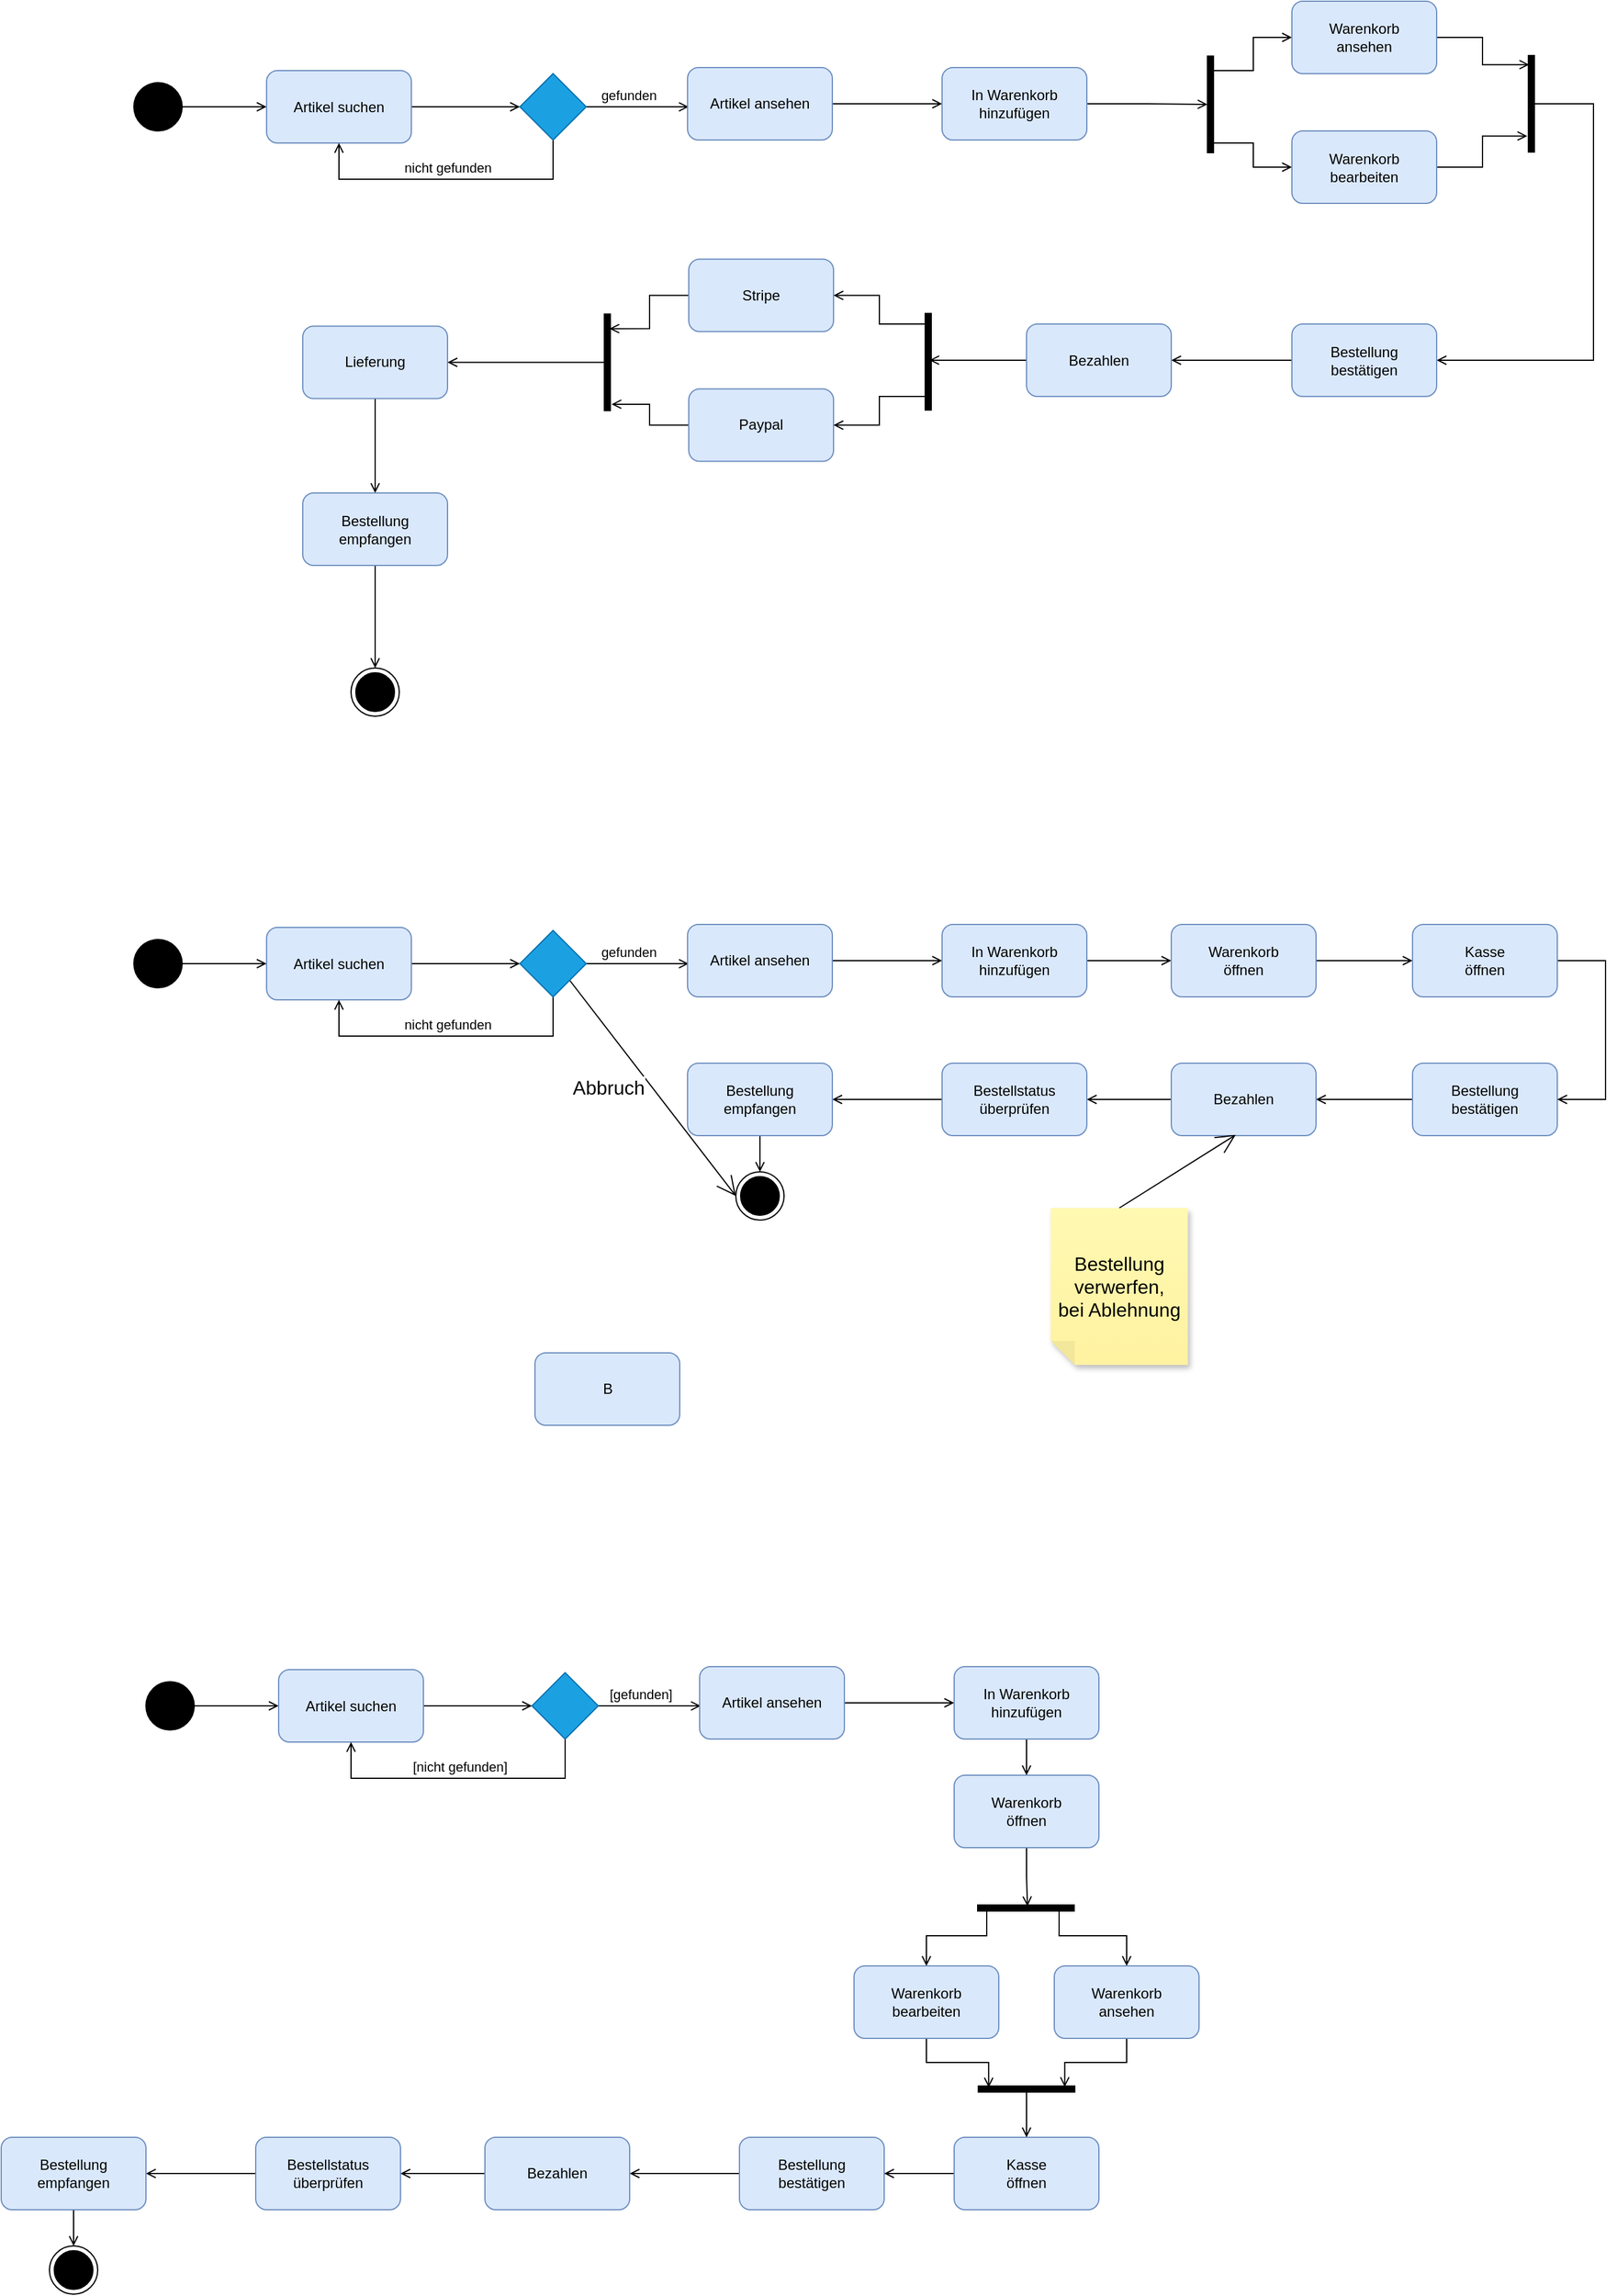 <mxfile version="20.5.3" type="github">
  <diagram id="1q3_k4V6CMHZUxLrIOaK" name="Seite-1">
    <mxGraphModel dx="1130" dy="730" grid="1" gridSize="10" guides="1" tooltips="1" connect="1" arrows="1" fold="1" page="1" pageScale="1" pageWidth="827" pageHeight="1169" math="0" shadow="0">
      <root>
        <mxCell id="0" />
        <mxCell id="1" parent="0" />
        <mxCell id="zQX1qfxyzey8rodrLEZY-3" style="edgeStyle=orthogonalEdgeStyle;rounded=0;orthogonalLoop=1;jettySize=auto;html=1;entryX=0;entryY=0.5;entryDx=0;entryDy=0;endArrow=open;endFill=0;" parent="1" source="zQX1qfxyzey8rodrLEZY-1" target="zQX1qfxyzey8rodrLEZY-2" edge="1">
          <mxGeometry relative="1" as="geometry" />
        </mxCell>
        <mxCell id="zQX1qfxyzey8rodrLEZY-1" value="" style="ellipse;fillColor=strokeColor;" parent="1" vertex="1">
          <mxGeometry x="280" y="157.5" width="40" height="40" as="geometry" />
        </mxCell>
        <mxCell id="zQX1qfxyzey8rodrLEZY-6" style="edgeStyle=orthogonalEdgeStyle;rounded=0;orthogonalLoop=1;jettySize=auto;html=1;entryX=0;entryY=0.5;entryDx=0;entryDy=0;endArrow=open;endFill=0;" parent="1" source="zQX1qfxyzey8rodrLEZY-2" target="zQX1qfxyzey8rodrLEZY-5" edge="1">
          <mxGeometry relative="1" as="geometry" />
        </mxCell>
        <mxCell id="zQX1qfxyzey8rodrLEZY-2" value="Artikel suchen" style="rounded=1;whiteSpace=wrap;html=1;fillColor=#dae8fc;strokeColor=#6c8ebf;" parent="1" vertex="1">
          <mxGeometry x="390" y="147.5" width="120" height="60" as="geometry" />
        </mxCell>
        <mxCell id="zQX1qfxyzey8rodrLEZY-7" value="nicht gefunden" style="edgeStyle=orthogonalEdgeStyle;rounded=0;orthogonalLoop=1;jettySize=auto;html=1;entryX=0.5;entryY=1;entryDx=0;entryDy=0;endArrow=open;endFill=0;" parent="1" source="zQX1qfxyzey8rodrLEZY-5" target="zQX1qfxyzey8rodrLEZY-2" edge="1">
          <mxGeometry y="-10" relative="1" as="geometry">
            <Array as="points">
              <mxPoint x="628" y="237.5" />
              <mxPoint x="450" y="237.5" />
            </Array>
            <mxPoint as="offset" />
          </mxGeometry>
        </mxCell>
        <mxCell id="zQX1qfxyzey8rodrLEZY-11" style="edgeStyle=orthogonalEdgeStyle;rounded=0;orthogonalLoop=1;jettySize=auto;html=1;entryX=0.008;entryY=0.542;entryDx=0;entryDy=0;entryPerimeter=0;endArrow=open;endFill=0;" parent="1" source="zQX1qfxyzey8rodrLEZY-5" target="zQX1qfxyzey8rodrLEZY-8" edge="1">
          <mxGeometry relative="1" as="geometry" />
        </mxCell>
        <mxCell id="zQX1qfxyzey8rodrLEZY-12" value="gefunden" style="edgeLabel;html=1;align=center;verticalAlign=middle;resizable=0;points=[];" parent="zQX1qfxyzey8rodrLEZY-11" vertex="1" connectable="0">
          <mxGeometry x="-0.374" y="-1" relative="1" as="geometry">
            <mxPoint x="8" y="-11" as="offset" />
          </mxGeometry>
        </mxCell>
        <mxCell id="zQX1qfxyzey8rodrLEZY-5" value="" style="rhombus;whiteSpace=wrap;html=1;fillColor=#1ba1e2;fontColor=#ffffff;strokeColor=#006EAF;" parent="1" vertex="1">
          <mxGeometry x="600" y="150" width="55" height="55" as="geometry" />
        </mxCell>
        <mxCell id="zQX1qfxyzey8rodrLEZY-14" style="edgeStyle=orthogonalEdgeStyle;rounded=0;orthogonalLoop=1;jettySize=auto;html=1;entryX=0;entryY=0.5;entryDx=0;entryDy=0;endArrow=open;endFill=0;" parent="1" source="zQX1qfxyzey8rodrLEZY-8" target="zQX1qfxyzey8rodrLEZY-13" edge="1">
          <mxGeometry relative="1" as="geometry" />
        </mxCell>
        <mxCell id="zQX1qfxyzey8rodrLEZY-8" value="Artikel ansehen" style="rounded=1;whiteSpace=wrap;html=1;fillColor=#dae8fc;strokeColor=#6c8ebf;" parent="1" vertex="1">
          <mxGeometry x="739" y="145" width="120" height="60" as="geometry" />
        </mxCell>
        <mxCell id="zQX1qfxyzey8rodrLEZY-16" style="edgeStyle=orthogonalEdgeStyle;rounded=0;orthogonalLoop=1;jettySize=auto;html=1;endArrow=open;endFill=0;" parent="1" source="zQX1qfxyzey8rodrLEZY-13" target="zQX1qfxyzey8rodrLEZY-15" edge="1">
          <mxGeometry relative="1" as="geometry" />
        </mxCell>
        <mxCell id="zQX1qfxyzey8rodrLEZY-13" value="In Warenkorb&lt;br&gt;hinzufügen" style="rounded=1;whiteSpace=wrap;html=1;fillColor=#dae8fc;strokeColor=#6c8ebf;" parent="1" vertex="1">
          <mxGeometry x="950" y="145" width="120" height="60" as="geometry" />
        </mxCell>
        <mxCell id="zQX1qfxyzey8rodrLEZY-19" style="edgeStyle=orthogonalEdgeStyle;rounded=0;orthogonalLoop=1;jettySize=auto;html=1;endArrow=open;endFill=0;" parent="1" source="zQX1qfxyzey8rodrLEZY-15" target="zQX1qfxyzey8rodrLEZY-18" edge="1">
          <mxGeometry relative="1" as="geometry">
            <Array as="points">
              <mxPoint x="1208" y="207.5" />
              <mxPoint x="1208" y="227.5" />
            </Array>
          </mxGeometry>
        </mxCell>
        <mxCell id="zQX1qfxyzey8rodrLEZY-20" style="edgeStyle=orthogonalEdgeStyle;rounded=0;orthogonalLoop=1;jettySize=auto;html=1;entryX=0;entryY=0.5;entryDx=0;entryDy=0;endArrow=open;endFill=0;" parent="1" source="zQX1qfxyzey8rodrLEZY-15" target="zQX1qfxyzey8rodrLEZY-17" edge="1">
          <mxGeometry relative="1" as="geometry">
            <Array as="points">
              <mxPoint x="1208" y="147.5" />
              <mxPoint x="1208" y="120.5" />
            </Array>
          </mxGeometry>
        </mxCell>
        <mxCell id="zQX1qfxyzey8rodrLEZY-15" value="" style="html=1;points=[];perimeter=orthogonalPerimeter;fillColor=strokeColor;" parent="1" vertex="1">
          <mxGeometry x="1170" y="135.5" width="5" height="80" as="geometry" />
        </mxCell>
        <mxCell id="zQX1qfxyzey8rodrLEZY-22" style="edgeStyle=orthogonalEdgeStyle;rounded=0;orthogonalLoop=1;jettySize=auto;html=1;entryX=0.15;entryY=0.095;entryDx=0;entryDy=0;entryPerimeter=0;endArrow=open;endFill=0;" parent="1" source="zQX1qfxyzey8rodrLEZY-17" target="zQX1qfxyzey8rodrLEZY-21" edge="1">
          <mxGeometry relative="1" as="geometry" />
        </mxCell>
        <mxCell id="zQX1qfxyzey8rodrLEZY-17" value="Warenkorb&lt;br&gt;ansehen" style="rounded=1;whiteSpace=wrap;html=1;fillColor=#dae8fc;strokeColor=#6c8ebf;" parent="1" vertex="1">
          <mxGeometry x="1240" y="90" width="120" height="60" as="geometry" />
        </mxCell>
        <mxCell id="zQX1qfxyzey8rodrLEZY-23" style="edgeStyle=orthogonalEdgeStyle;rounded=0;orthogonalLoop=1;jettySize=auto;html=1;entryX=-0.183;entryY=0.834;entryDx=0;entryDy=0;entryPerimeter=0;endArrow=open;endFill=0;" parent="1" source="zQX1qfxyzey8rodrLEZY-18" target="zQX1qfxyzey8rodrLEZY-21" edge="1">
          <mxGeometry relative="1" as="geometry" />
        </mxCell>
        <mxCell id="zQX1qfxyzey8rodrLEZY-18" value="Warenkorb&lt;br&gt;bearbeiten" style="rounded=1;whiteSpace=wrap;html=1;fillColor=#dae8fc;strokeColor=#6c8ebf;" parent="1" vertex="1">
          <mxGeometry x="1240" y="197.5" width="120" height="60" as="geometry" />
        </mxCell>
        <mxCell id="zQX1qfxyzey8rodrLEZY-26" style="edgeStyle=orthogonalEdgeStyle;rounded=0;orthogonalLoop=1;jettySize=auto;html=1;entryX=1;entryY=0.5;entryDx=0;entryDy=0;endArrow=open;endFill=0;" parent="1" source="zQX1qfxyzey8rodrLEZY-21" target="zQX1qfxyzey8rodrLEZY-25" edge="1">
          <mxGeometry relative="1" as="geometry">
            <Array as="points">
              <mxPoint x="1490" y="175.5" />
              <mxPoint x="1490" y="387.5" />
            </Array>
          </mxGeometry>
        </mxCell>
        <mxCell id="zQX1qfxyzey8rodrLEZY-21" value="" style="html=1;points=[];perimeter=orthogonalPerimeter;fillColor=strokeColor;" parent="1" vertex="1">
          <mxGeometry x="1436" y="135" width="5" height="80" as="geometry" />
        </mxCell>
        <mxCell id="zQX1qfxyzey8rodrLEZY-28" style="edgeStyle=orthogonalEdgeStyle;rounded=0;orthogonalLoop=1;jettySize=auto;html=1;entryX=1;entryY=0.5;entryDx=0;entryDy=0;endArrow=open;endFill=0;" parent="1" source="zQX1qfxyzey8rodrLEZY-25" target="zQX1qfxyzey8rodrLEZY-27" edge="1">
          <mxGeometry relative="1" as="geometry" />
        </mxCell>
        <mxCell id="zQX1qfxyzey8rodrLEZY-25" value="Bestellung&lt;br&gt;bestätigen" style="rounded=1;whiteSpace=wrap;html=1;fillColor=#dae8fc;strokeColor=#6c8ebf;" parent="1" vertex="1">
          <mxGeometry x="1240" y="357.5" width="120" height="60" as="geometry" />
        </mxCell>
        <mxCell id="zQX1qfxyzey8rodrLEZY-46" style="edgeStyle=orthogonalEdgeStyle;rounded=0;orthogonalLoop=1;jettySize=auto;html=1;entryX=0.687;entryY=0.484;entryDx=0;entryDy=0;entryPerimeter=0;endArrow=open;endFill=0;" parent="1" source="zQX1qfxyzey8rodrLEZY-27" target="zQX1qfxyzey8rodrLEZY-43" edge="1">
          <mxGeometry relative="1" as="geometry" />
        </mxCell>
        <mxCell id="zQX1qfxyzey8rodrLEZY-27" value="Bezahlen" style="rounded=1;whiteSpace=wrap;html=1;fillColor=#dae8fc;strokeColor=#6c8ebf;" parent="1" vertex="1">
          <mxGeometry x="1020" y="357.5" width="120" height="60" as="geometry" />
        </mxCell>
        <mxCell id="zQX1qfxyzey8rodrLEZY-50" style="edgeStyle=orthogonalEdgeStyle;rounded=0;orthogonalLoop=1;jettySize=auto;html=1;entryX=1;entryY=0.5;entryDx=0;entryDy=0;endArrow=open;endFill=0;" parent="1" source="zQX1qfxyzey8rodrLEZY-38" target="zQX1qfxyzey8rodrLEZY-49" edge="1">
          <mxGeometry relative="1" as="geometry" />
        </mxCell>
        <mxCell id="zQX1qfxyzey8rodrLEZY-38" value="" style="html=1;points=[];perimeter=orthogonalPerimeter;fillColor=strokeColor;" parent="1" vertex="1">
          <mxGeometry x="670" y="349.25" width="5" height="80" as="geometry" />
        </mxCell>
        <mxCell id="zQX1qfxyzey8rodrLEZY-47" style="edgeStyle=orthogonalEdgeStyle;rounded=0;orthogonalLoop=1;jettySize=auto;html=1;entryX=0.843;entryY=0.151;entryDx=0;entryDy=0;entryPerimeter=0;endArrow=open;endFill=0;" parent="1" source="zQX1qfxyzey8rodrLEZY-40" target="zQX1qfxyzey8rodrLEZY-38" edge="1">
          <mxGeometry relative="1" as="geometry" />
        </mxCell>
        <mxCell id="zQX1qfxyzey8rodrLEZY-40" value="Stripe" style="rounded=1;whiteSpace=wrap;html=1;fillColor=#dae8fc;strokeColor=#6c8ebf;" parent="1" vertex="1">
          <mxGeometry x="740" y="303.75" width="120" height="60" as="geometry" />
        </mxCell>
        <mxCell id="zQX1qfxyzey8rodrLEZY-48" style="edgeStyle=orthogonalEdgeStyle;rounded=0;orthogonalLoop=1;jettySize=auto;html=1;entryX=1.191;entryY=0.934;entryDx=0;entryDy=0;entryPerimeter=0;endArrow=open;endFill=0;" parent="1" source="zQX1qfxyzey8rodrLEZY-42" target="zQX1qfxyzey8rodrLEZY-38" edge="1">
          <mxGeometry relative="1" as="geometry" />
        </mxCell>
        <mxCell id="zQX1qfxyzey8rodrLEZY-42" value="Paypal" style="rounded=1;whiteSpace=wrap;html=1;fillColor=#dae8fc;strokeColor=#6c8ebf;" parent="1" vertex="1">
          <mxGeometry x="740" y="411.25" width="120" height="60" as="geometry" />
        </mxCell>
        <mxCell id="zQX1qfxyzey8rodrLEZY-44" style="edgeStyle=orthogonalEdgeStyle;rounded=0;orthogonalLoop=1;jettySize=auto;html=1;entryX=1;entryY=0.5;entryDx=0;entryDy=0;endArrow=open;endFill=0;" parent="1" source="zQX1qfxyzey8rodrLEZY-43" target="zQX1qfxyzey8rodrLEZY-40" edge="1">
          <mxGeometry relative="1" as="geometry">
            <Array as="points">
              <mxPoint x="898" y="357.5" />
              <mxPoint x="898" y="333.5" />
            </Array>
          </mxGeometry>
        </mxCell>
        <mxCell id="zQX1qfxyzey8rodrLEZY-45" style="edgeStyle=orthogonalEdgeStyle;rounded=0;orthogonalLoop=1;jettySize=auto;html=1;entryX=1;entryY=0.5;entryDx=0;entryDy=0;endArrow=open;endFill=0;" parent="1" source="zQX1qfxyzey8rodrLEZY-43" target="zQX1qfxyzey8rodrLEZY-42" edge="1">
          <mxGeometry relative="1" as="geometry">
            <Array as="points">
              <mxPoint x="898" y="417.5" />
              <mxPoint x="898" y="441.5" />
            </Array>
          </mxGeometry>
        </mxCell>
        <mxCell id="zQX1qfxyzey8rodrLEZY-43" value="" style="html=1;points=[];perimeter=orthogonalPerimeter;fillColor=strokeColor;" parent="1" vertex="1">
          <mxGeometry x="936" y="348.75" width="5" height="80" as="geometry" />
        </mxCell>
        <mxCell id="zQX1qfxyzey8rodrLEZY-52" style="edgeStyle=orthogonalEdgeStyle;rounded=0;orthogonalLoop=1;jettySize=auto;html=1;entryX=0.5;entryY=0;entryDx=0;entryDy=0;endArrow=open;endFill=0;" parent="1" source="zQX1qfxyzey8rodrLEZY-49" target="zQX1qfxyzey8rodrLEZY-51" edge="1">
          <mxGeometry relative="1" as="geometry" />
        </mxCell>
        <mxCell id="zQX1qfxyzey8rodrLEZY-49" value="Lieferung" style="rounded=1;whiteSpace=wrap;html=1;fillColor=#dae8fc;strokeColor=#6c8ebf;" parent="1" vertex="1">
          <mxGeometry x="420" y="359.25" width="120" height="60" as="geometry" />
        </mxCell>
        <mxCell id="zQX1qfxyzey8rodrLEZY-54" style="edgeStyle=orthogonalEdgeStyle;rounded=0;orthogonalLoop=1;jettySize=auto;html=1;entryX=0.5;entryY=0;entryDx=0;entryDy=0;endArrow=open;endFill=0;" parent="1" source="zQX1qfxyzey8rodrLEZY-51" target="zQX1qfxyzey8rodrLEZY-53" edge="1">
          <mxGeometry relative="1" as="geometry" />
        </mxCell>
        <mxCell id="zQX1qfxyzey8rodrLEZY-51" value="Bestellung&lt;br&gt;empfangen" style="rounded=1;whiteSpace=wrap;html=1;fillColor=#dae8fc;strokeColor=#6c8ebf;" parent="1" vertex="1">
          <mxGeometry x="420" y="497.5" width="120" height="60" as="geometry" />
        </mxCell>
        <mxCell id="zQX1qfxyzey8rodrLEZY-53" value="" style="ellipse;html=1;shape=endState;fillColor=strokeColor;" parent="1" vertex="1">
          <mxGeometry x="460" y="642.5" width="40" height="40" as="geometry" />
        </mxCell>
        <mxCell id="VpPtxXBL-4Sf_RPpvR3E-1" style="edgeStyle=orthogonalEdgeStyle;rounded=0;orthogonalLoop=1;jettySize=auto;html=1;entryX=0;entryY=0.5;entryDx=0;entryDy=0;endArrow=open;endFill=0;" parent="1" source="VpPtxXBL-4Sf_RPpvR3E-2" target="VpPtxXBL-4Sf_RPpvR3E-4" edge="1">
          <mxGeometry relative="1" as="geometry" />
        </mxCell>
        <mxCell id="VpPtxXBL-4Sf_RPpvR3E-2" value="" style="ellipse;fillColor=strokeColor;" parent="1" vertex="1">
          <mxGeometry x="280" y="867.5" width="40" height="40" as="geometry" />
        </mxCell>
        <mxCell id="VpPtxXBL-4Sf_RPpvR3E-3" style="edgeStyle=orthogonalEdgeStyle;rounded=0;orthogonalLoop=1;jettySize=auto;html=1;entryX=0;entryY=0.5;entryDx=0;entryDy=0;endArrow=open;endFill=0;" parent="1" source="VpPtxXBL-4Sf_RPpvR3E-4" target="VpPtxXBL-4Sf_RPpvR3E-9" edge="1">
          <mxGeometry relative="1" as="geometry" />
        </mxCell>
        <mxCell id="VpPtxXBL-4Sf_RPpvR3E-4" value="Artikel suchen" style="rounded=1;whiteSpace=wrap;html=1;fillColor=#dae8fc;strokeColor=#6c8ebf;" parent="1" vertex="1">
          <mxGeometry x="390" y="857.5" width="120" height="60" as="geometry" />
        </mxCell>
        <mxCell id="VpPtxXBL-4Sf_RPpvR3E-6" value="nicht gefunden" style="edgeStyle=orthogonalEdgeStyle;rounded=0;orthogonalLoop=1;jettySize=auto;html=1;entryX=0.5;entryY=1;entryDx=0;entryDy=0;endArrow=open;endFill=0;" parent="1" source="VpPtxXBL-4Sf_RPpvR3E-9" target="VpPtxXBL-4Sf_RPpvR3E-4" edge="1">
          <mxGeometry y="-10" relative="1" as="geometry">
            <Array as="points">
              <mxPoint x="628" y="947.5" />
              <mxPoint x="450" y="947.5" />
            </Array>
            <mxPoint as="offset" />
          </mxGeometry>
        </mxCell>
        <mxCell id="VpPtxXBL-4Sf_RPpvR3E-7" style="edgeStyle=orthogonalEdgeStyle;rounded=0;orthogonalLoop=1;jettySize=auto;html=1;entryX=0.008;entryY=0.542;entryDx=0;entryDy=0;entryPerimeter=0;endArrow=open;endFill=0;" parent="1" source="VpPtxXBL-4Sf_RPpvR3E-9" target="VpPtxXBL-4Sf_RPpvR3E-11" edge="1">
          <mxGeometry relative="1" as="geometry" />
        </mxCell>
        <mxCell id="VpPtxXBL-4Sf_RPpvR3E-8" value="gefunden" style="edgeLabel;html=1;align=center;verticalAlign=middle;resizable=0;points=[];" parent="VpPtxXBL-4Sf_RPpvR3E-7" vertex="1" connectable="0">
          <mxGeometry x="-0.374" y="-1" relative="1" as="geometry">
            <mxPoint x="8" y="-11" as="offset" />
          </mxGeometry>
        </mxCell>
        <mxCell id="22CoI2k5GKRgS15KZ3CI-3" style="edgeStyle=none;curved=1;rounded=0;orthogonalLoop=1;jettySize=auto;html=1;exitX=1;exitY=1;exitDx=0;exitDy=0;entryX=0;entryY=0.5;entryDx=0;entryDy=0;fontSize=12;endArrow=open;startSize=14;endSize=14;sourcePerimeterSpacing=8;targetPerimeterSpacing=8;" parent="1" source="VpPtxXBL-4Sf_RPpvR3E-9" target="VpPtxXBL-4Sf_RPpvR3E-40" edge="1">
          <mxGeometry relative="1" as="geometry" />
        </mxCell>
        <mxCell id="22CoI2k5GKRgS15KZ3CI-4" value="&amp;nbsp;Abbruch" style="edgeLabel;html=1;align=center;verticalAlign=middle;resizable=0;points=[];fontSize=16;" parent="22CoI2k5GKRgS15KZ3CI-3" vertex="1" connectable="0">
          <mxGeometry x="-0.216" y="-1" relative="1" as="geometry">
            <mxPoint x="-24" y="18" as="offset" />
          </mxGeometry>
        </mxCell>
        <mxCell id="VpPtxXBL-4Sf_RPpvR3E-9" value="" style="rhombus;whiteSpace=wrap;html=1;fillColor=#1ba1e2;fontColor=#ffffff;strokeColor=#006EAF;" parent="1" vertex="1">
          <mxGeometry x="600" y="860" width="55" height="55" as="geometry" />
        </mxCell>
        <mxCell id="VpPtxXBL-4Sf_RPpvR3E-10" style="edgeStyle=orthogonalEdgeStyle;rounded=0;orthogonalLoop=1;jettySize=auto;html=1;entryX=0;entryY=0.5;entryDx=0;entryDy=0;endArrow=open;endFill=0;" parent="1" source="VpPtxXBL-4Sf_RPpvR3E-11" target="VpPtxXBL-4Sf_RPpvR3E-13" edge="1">
          <mxGeometry relative="1" as="geometry" />
        </mxCell>
        <mxCell id="VpPtxXBL-4Sf_RPpvR3E-11" value="Artikel ansehen" style="rounded=1;whiteSpace=wrap;html=1;fillColor=#dae8fc;strokeColor=#6c8ebf;" parent="1" vertex="1">
          <mxGeometry x="739" y="855" width="120" height="60" as="geometry" />
        </mxCell>
        <mxCell id="VpPtxXBL-4Sf_RPpvR3E-42" style="edgeStyle=none;curved=1;rounded=0;orthogonalLoop=1;jettySize=auto;html=1;fontSize=12;endArrow=open;startSize=6;endSize=6;sourcePerimeterSpacing=8;targetPerimeterSpacing=8;entryX=0;entryY=0.5;entryDx=0;entryDy=0;exitX=1;exitY=0.5;exitDx=0;exitDy=0;endFill=0;" parent="1" source="VpPtxXBL-4Sf_RPpvR3E-13" target="VpPtxXBL-4Sf_RPpvR3E-18" edge="1">
          <mxGeometry relative="1" as="geometry" />
        </mxCell>
        <mxCell id="VpPtxXBL-4Sf_RPpvR3E-13" value="In Warenkorb&lt;br&gt;hinzufügen" style="rounded=1;whiteSpace=wrap;html=1;fillColor=#dae8fc;strokeColor=#6c8ebf;" parent="1" vertex="1">
          <mxGeometry x="950" y="855" width="120" height="60" as="geometry" />
        </mxCell>
        <mxCell id="VpPtxXBL-4Sf_RPpvR3E-60" style="edgeStyle=orthogonalEdgeStyle;rounded=0;orthogonalLoop=1;jettySize=auto;html=1;exitX=1;exitY=0.5;exitDx=0;exitDy=0;entryX=0;entryY=0.5;entryDx=0;entryDy=0;endArrow=open;endFill=0;startSize=6;endSize=6;" parent="1" source="VpPtxXBL-4Sf_RPpvR3E-18" target="VpPtxXBL-4Sf_RPpvR3E-43" edge="1">
          <mxGeometry relative="1" as="geometry" />
        </mxCell>
        <mxCell id="VpPtxXBL-4Sf_RPpvR3E-18" value="Warenkorb&lt;br&gt;öffnen" style="rounded=1;whiteSpace=wrap;html=1;fillColor=#dae8fc;strokeColor=#6c8ebf;" parent="1" vertex="1">
          <mxGeometry x="1140" y="855" width="120" height="60" as="geometry" />
        </mxCell>
        <mxCell id="VpPtxXBL-4Sf_RPpvR3E-23" style="edgeStyle=orthogonalEdgeStyle;rounded=0;orthogonalLoop=1;jettySize=auto;html=1;entryX=1;entryY=0.5;entryDx=0;entryDy=0;endArrow=open;endFill=0;" parent="1" source="VpPtxXBL-4Sf_RPpvR3E-24" target="VpPtxXBL-4Sf_RPpvR3E-26" edge="1">
          <mxGeometry relative="1" as="geometry" />
        </mxCell>
        <mxCell id="VpPtxXBL-4Sf_RPpvR3E-24" value="Bestellung&lt;br&gt;bestätigen" style="rounded=1;whiteSpace=wrap;html=1;fillColor=#dae8fc;strokeColor=#6c8ebf;" parent="1" vertex="1">
          <mxGeometry x="1340" y="970" width="120" height="60" as="geometry" />
        </mxCell>
        <mxCell id="VpPtxXBL-4Sf_RPpvR3E-64" style="edgeStyle=orthogonalEdgeStyle;rounded=0;orthogonalLoop=1;jettySize=auto;html=1;exitX=0;exitY=0.5;exitDx=0;exitDy=0;endArrow=open;endFill=0;startSize=6;endSize=6;" parent="1" source="VpPtxXBL-4Sf_RPpvR3E-26" target="VpPtxXBL-4Sf_RPpvR3E-37" edge="1">
          <mxGeometry relative="1" as="geometry" />
        </mxCell>
        <mxCell id="VpPtxXBL-4Sf_RPpvR3E-26" value="Bezahlen" style="rounded=1;whiteSpace=wrap;html=1;fillColor=#dae8fc;strokeColor=#6c8ebf;" parent="1" vertex="1">
          <mxGeometry x="1140" y="970" width="120" height="60" as="geometry" />
        </mxCell>
        <mxCell id="VpPtxXBL-4Sf_RPpvR3E-66" style="edgeStyle=orthogonalEdgeStyle;rounded=0;orthogonalLoop=1;jettySize=auto;html=1;exitX=0;exitY=0.5;exitDx=0;exitDy=0;entryX=1;entryY=0.5;entryDx=0;entryDy=0;endArrow=open;endFill=0;startSize=6;endSize=6;" parent="1" source="VpPtxXBL-4Sf_RPpvR3E-37" target="VpPtxXBL-4Sf_RPpvR3E-39" edge="1">
          <mxGeometry relative="1" as="geometry" />
        </mxCell>
        <mxCell id="VpPtxXBL-4Sf_RPpvR3E-37" value="Bestellstatus&lt;br&gt;überprüfen" style="rounded=1;whiteSpace=wrap;html=1;fillColor=#dae8fc;strokeColor=#6c8ebf;" parent="1" vertex="1">
          <mxGeometry x="950" y="970" width="120" height="60" as="geometry" />
        </mxCell>
        <mxCell id="VpPtxXBL-4Sf_RPpvR3E-67" style="edgeStyle=orthogonalEdgeStyle;rounded=0;orthogonalLoop=1;jettySize=auto;html=1;exitX=0.5;exitY=1;exitDx=0;exitDy=0;entryX=0.5;entryY=0;entryDx=0;entryDy=0;endArrow=open;endFill=0;startSize=6;endSize=6;" parent="1" source="VpPtxXBL-4Sf_RPpvR3E-39" target="VpPtxXBL-4Sf_RPpvR3E-40" edge="1">
          <mxGeometry relative="1" as="geometry" />
        </mxCell>
        <mxCell id="VpPtxXBL-4Sf_RPpvR3E-39" value="Bestellung&lt;br&gt;empfangen" style="rounded=1;whiteSpace=wrap;html=1;fillColor=#dae8fc;strokeColor=#6c8ebf;" parent="1" vertex="1">
          <mxGeometry x="739" y="970" width="120" height="60" as="geometry" />
        </mxCell>
        <mxCell id="VpPtxXBL-4Sf_RPpvR3E-40" value="" style="ellipse;html=1;shape=endState;fillColor=strokeColor;" parent="1" vertex="1">
          <mxGeometry x="779" y="1060" width="40" height="40" as="geometry" />
        </mxCell>
        <mxCell id="VpPtxXBL-4Sf_RPpvR3E-63" style="edgeStyle=orthogonalEdgeStyle;rounded=0;orthogonalLoop=1;jettySize=auto;html=1;entryX=1;entryY=0.5;entryDx=0;entryDy=0;endArrow=open;endFill=0;startSize=6;endSize=6;" parent="1" source="VpPtxXBL-4Sf_RPpvR3E-43" target="VpPtxXBL-4Sf_RPpvR3E-24" edge="1">
          <mxGeometry relative="1" as="geometry">
            <Array as="points">
              <mxPoint x="1500" y="885" />
              <mxPoint x="1500" y="1000" />
            </Array>
          </mxGeometry>
        </mxCell>
        <mxCell id="VpPtxXBL-4Sf_RPpvR3E-43" value="Kasse&lt;br&gt;öffnen" style="rounded=1;whiteSpace=wrap;html=1;fillColor=#dae8fc;strokeColor=#6c8ebf;" parent="1" vertex="1">
          <mxGeometry x="1340" y="855" width="120" height="60" as="geometry" />
        </mxCell>
        <mxCell id="22CoI2k5GKRgS15KZ3CI-2" style="edgeStyle=none;curved=1;rounded=0;orthogonalLoop=1;jettySize=auto;html=1;exitX=0.5;exitY=1;exitDx=0;exitDy=0;exitPerimeter=0;entryX=0.445;entryY=0.989;entryDx=0;entryDy=0;fontSize=12;endArrow=open;startSize=14;endSize=14;sourcePerimeterSpacing=8;targetPerimeterSpacing=8;entryPerimeter=0;" parent="1" source="22CoI2k5GKRgS15KZ3CI-1" target="VpPtxXBL-4Sf_RPpvR3E-26" edge="1">
          <mxGeometry relative="1" as="geometry" />
        </mxCell>
        <mxCell id="22CoI2k5GKRgS15KZ3CI-1" value="Bestellung verwerfen,&lt;br&gt;bei Ablehnung" style="shape=note;whiteSpace=wrap;html=1;backgroundOutline=1;fontColor=#000000;darkOpacity=0.05;fillColor=#FFF9B2;strokeColor=none;fillStyle=solid;direction=west;gradientDirection=north;gradientColor=#FFF2A1;shadow=1;size=20;pointerEvents=1;fontSize=16;" parent="1" vertex="1">
          <mxGeometry x="1040" y="1090" width="113.75" height="130" as="geometry" />
        </mxCell>
        <mxCell id="22CoI2k5GKRgS15KZ3CI-5" value="B" style="rounded=1;whiteSpace=wrap;html=1;fillColor=#dae8fc;strokeColor=#6c8ebf;" parent="1" vertex="1">
          <mxGeometry x="612.5" y="1210" width="120" height="60" as="geometry" />
        </mxCell>
        <mxCell id="Mzrepj9jFlyIFUDj5UY--1" style="edgeStyle=orthogonalEdgeStyle;rounded=0;orthogonalLoop=1;jettySize=auto;html=1;entryX=0;entryY=0.5;entryDx=0;entryDy=0;endArrow=open;endFill=0;" parent="1" source="Mzrepj9jFlyIFUDj5UY--2" target="Mzrepj9jFlyIFUDj5UY--4" edge="1">
          <mxGeometry relative="1" as="geometry" />
        </mxCell>
        <mxCell id="Mzrepj9jFlyIFUDj5UY--2" value="" style="ellipse;fillColor=strokeColor;" parent="1" vertex="1">
          <mxGeometry x="290" y="1482.5" width="40" height="40" as="geometry" />
        </mxCell>
        <mxCell id="Mzrepj9jFlyIFUDj5UY--3" style="edgeStyle=orthogonalEdgeStyle;rounded=0;orthogonalLoop=1;jettySize=auto;html=1;entryX=0;entryY=0.5;entryDx=0;entryDy=0;endArrow=open;endFill=0;" parent="1" source="Mzrepj9jFlyIFUDj5UY--4" target="Mzrepj9jFlyIFUDj5UY--8" edge="1">
          <mxGeometry relative="1" as="geometry" />
        </mxCell>
        <mxCell id="Mzrepj9jFlyIFUDj5UY--4" value="Artikel suchen" style="rounded=1;whiteSpace=wrap;html=1;fillColor=#dae8fc;strokeColor=#6c8ebf;" parent="1" vertex="1">
          <mxGeometry x="400" y="1472.5" width="120" height="60" as="geometry" />
        </mxCell>
        <mxCell id="Mzrepj9jFlyIFUDj5UY--5" value="[nicht gefunden]" style="edgeStyle=orthogonalEdgeStyle;rounded=0;orthogonalLoop=1;jettySize=auto;html=1;entryX=0.5;entryY=1;entryDx=0;entryDy=0;endArrow=open;endFill=0;" parent="1" source="Mzrepj9jFlyIFUDj5UY--8" target="Mzrepj9jFlyIFUDj5UY--4" edge="1">
          <mxGeometry y="-10" relative="1" as="geometry">
            <Array as="points">
              <mxPoint x="638" y="1562.5" />
              <mxPoint x="460" y="1562.5" />
            </Array>
            <mxPoint as="offset" />
          </mxGeometry>
        </mxCell>
        <mxCell id="Mzrepj9jFlyIFUDj5UY--6" style="edgeStyle=orthogonalEdgeStyle;rounded=0;orthogonalLoop=1;jettySize=auto;html=1;entryX=0.008;entryY=0.542;entryDx=0;entryDy=0;entryPerimeter=0;endArrow=open;endFill=0;" parent="1" source="Mzrepj9jFlyIFUDj5UY--8" target="Mzrepj9jFlyIFUDj5UY--10" edge="1">
          <mxGeometry relative="1" as="geometry" />
        </mxCell>
        <mxCell id="Mzrepj9jFlyIFUDj5UY--7" value="[gefunden]" style="edgeLabel;html=1;align=center;verticalAlign=middle;resizable=0;points=[];" parent="Mzrepj9jFlyIFUDj5UY--6" vertex="1" connectable="0">
          <mxGeometry x="-0.374" y="-1" relative="1" as="geometry">
            <mxPoint x="8" y="-11" as="offset" />
          </mxGeometry>
        </mxCell>
        <mxCell id="Mzrepj9jFlyIFUDj5UY--8" value="" style="rhombus;whiteSpace=wrap;html=1;fillColor=#1ba1e2;fontColor=#ffffff;strokeColor=#006EAF;" parent="1" vertex="1">
          <mxGeometry x="610" y="1475" width="55" height="55" as="geometry" />
        </mxCell>
        <mxCell id="Mzrepj9jFlyIFUDj5UY--9" style="edgeStyle=orthogonalEdgeStyle;rounded=0;orthogonalLoop=1;jettySize=auto;html=1;entryX=0;entryY=0.5;entryDx=0;entryDy=0;endArrow=open;endFill=0;" parent="1" source="Mzrepj9jFlyIFUDj5UY--10" target="Mzrepj9jFlyIFUDj5UY--12" edge="1">
          <mxGeometry relative="1" as="geometry" />
        </mxCell>
        <mxCell id="Mzrepj9jFlyIFUDj5UY--10" value="Artikel ansehen" style="rounded=1;whiteSpace=wrap;html=1;fillColor=#dae8fc;strokeColor=#6c8ebf;" parent="1" vertex="1">
          <mxGeometry x="749" y="1470" width="120" height="60" as="geometry" />
        </mxCell>
        <mxCell id="Mzrepj9jFlyIFUDj5UY--11" style="edgeStyle=none;curved=1;rounded=0;orthogonalLoop=1;jettySize=auto;html=1;fontSize=12;endArrow=open;startSize=6;endSize=6;sourcePerimeterSpacing=8;targetPerimeterSpacing=8;entryX=0.5;entryY=0;entryDx=0;entryDy=0;exitX=0.5;exitY=1;exitDx=0;exitDy=0;endFill=0;" parent="1" source="Mzrepj9jFlyIFUDj5UY--12" target="Mzrepj9jFlyIFUDj5UY--14" edge="1">
          <mxGeometry relative="1" as="geometry" />
        </mxCell>
        <mxCell id="Mzrepj9jFlyIFUDj5UY--12" value="In Warenkorb&lt;br&gt;hinzufügen" style="rounded=1;whiteSpace=wrap;html=1;fillColor=#dae8fc;strokeColor=#6c8ebf;" parent="1" vertex="1">
          <mxGeometry x="960" y="1470" width="120" height="60" as="geometry" />
        </mxCell>
        <mxCell id="KLTBQcbI-VOb2d03mC48-25" style="edgeStyle=orthogonalEdgeStyle;rounded=0;orthogonalLoop=1;jettySize=auto;html=1;exitX=0.5;exitY=1;exitDx=0;exitDy=0;entryX=0.2;entryY=0.484;entryDx=0;entryDy=0;entryPerimeter=0;endArrow=open;endFill=0;" edge="1" parent="1" source="Mzrepj9jFlyIFUDj5UY--14" target="KLTBQcbI-VOb2d03mC48-11">
          <mxGeometry relative="1" as="geometry" />
        </mxCell>
        <mxCell id="Mzrepj9jFlyIFUDj5UY--14" value="Warenkorb&lt;br&gt;öffnen" style="rounded=1;whiteSpace=wrap;html=1;fillColor=#dae8fc;strokeColor=#6c8ebf;" parent="1" vertex="1">
          <mxGeometry x="960" y="1560" width="120" height="60" as="geometry" />
        </mxCell>
        <mxCell id="Mzrepj9jFlyIFUDj5UY--15" style="edgeStyle=orthogonalEdgeStyle;rounded=0;orthogonalLoop=1;jettySize=auto;html=1;entryX=1;entryY=0.5;entryDx=0;entryDy=0;endArrow=open;endFill=0;" parent="1" source="Mzrepj9jFlyIFUDj5UY--16" target="Mzrepj9jFlyIFUDj5UY--18" edge="1">
          <mxGeometry relative="1" as="geometry" />
        </mxCell>
        <mxCell id="Mzrepj9jFlyIFUDj5UY--16" value="Bestellung&lt;br&gt;bestätigen" style="rounded=1;whiteSpace=wrap;html=1;fillColor=#dae8fc;strokeColor=#6c8ebf;" parent="1" vertex="1">
          <mxGeometry x="782" y="1860" width="120" height="60" as="geometry" />
        </mxCell>
        <mxCell id="Mzrepj9jFlyIFUDj5UY--17" style="edgeStyle=orthogonalEdgeStyle;rounded=0;orthogonalLoop=1;jettySize=auto;html=1;exitX=0;exitY=0.5;exitDx=0;exitDy=0;endArrow=open;endFill=0;startSize=6;endSize=6;" parent="1" source="Mzrepj9jFlyIFUDj5UY--18" target="Mzrepj9jFlyIFUDj5UY--20" edge="1">
          <mxGeometry relative="1" as="geometry" />
        </mxCell>
        <mxCell id="Mzrepj9jFlyIFUDj5UY--18" value="Bezahlen" style="rounded=1;whiteSpace=wrap;html=1;fillColor=#dae8fc;strokeColor=#6c8ebf;" parent="1" vertex="1">
          <mxGeometry x="571" y="1860" width="120" height="60" as="geometry" />
        </mxCell>
        <mxCell id="Mzrepj9jFlyIFUDj5UY--19" style="edgeStyle=orthogonalEdgeStyle;rounded=0;orthogonalLoop=1;jettySize=auto;html=1;exitX=0;exitY=0.5;exitDx=0;exitDy=0;entryX=1;entryY=0.5;entryDx=0;entryDy=0;endArrow=open;endFill=0;startSize=6;endSize=6;" parent="1" source="Mzrepj9jFlyIFUDj5UY--20" target="Mzrepj9jFlyIFUDj5UY--22" edge="1">
          <mxGeometry relative="1" as="geometry" />
        </mxCell>
        <mxCell id="Mzrepj9jFlyIFUDj5UY--20" value="Bestellstatus&lt;br&gt;überprüfen" style="rounded=1;whiteSpace=wrap;html=1;fillColor=#dae8fc;strokeColor=#6c8ebf;" parent="1" vertex="1">
          <mxGeometry x="381" y="1860" width="120" height="60" as="geometry" />
        </mxCell>
        <mxCell id="Mzrepj9jFlyIFUDj5UY--21" style="edgeStyle=orthogonalEdgeStyle;rounded=0;orthogonalLoop=1;jettySize=auto;html=1;exitX=0.5;exitY=1;exitDx=0;exitDy=0;entryX=0.5;entryY=0;entryDx=0;entryDy=0;endArrow=open;endFill=0;startSize=6;endSize=6;" parent="1" source="Mzrepj9jFlyIFUDj5UY--22" target="Mzrepj9jFlyIFUDj5UY--23" edge="1">
          <mxGeometry relative="1" as="geometry" />
        </mxCell>
        <mxCell id="Mzrepj9jFlyIFUDj5UY--22" value="Bestellung&lt;br&gt;empfangen" style="rounded=1;whiteSpace=wrap;html=1;fillColor=#dae8fc;strokeColor=#6c8ebf;" parent="1" vertex="1">
          <mxGeometry x="170" y="1860" width="120" height="60" as="geometry" />
        </mxCell>
        <mxCell id="Mzrepj9jFlyIFUDj5UY--23" value="" style="ellipse;html=1;shape=endState;fillColor=strokeColor;" parent="1" vertex="1">
          <mxGeometry x="210" y="1950" width="40" height="40" as="geometry" />
        </mxCell>
        <mxCell id="KLTBQcbI-VOb2d03mC48-29" style="edgeStyle=orthogonalEdgeStyle;rounded=0;orthogonalLoop=1;jettySize=auto;html=1;exitX=0;exitY=0.5;exitDx=0;exitDy=0;entryX=1;entryY=0.5;entryDx=0;entryDy=0;endArrow=open;endFill=0;" edge="1" parent="1" source="Mzrepj9jFlyIFUDj5UY--25" target="Mzrepj9jFlyIFUDj5UY--16">
          <mxGeometry relative="1" as="geometry" />
        </mxCell>
        <mxCell id="Mzrepj9jFlyIFUDj5UY--25" value="Kasse&lt;br&gt;öffnen" style="rounded=1;whiteSpace=wrap;html=1;fillColor=#dae8fc;strokeColor=#6c8ebf;" parent="1" vertex="1">
          <mxGeometry x="960" y="1860" width="120" height="60" as="geometry" />
        </mxCell>
        <mxCell id="KLTBQcbI-VOb2d03mC48-18" style="edgeStyle=orthogonalEdgeStyle;rounded=0;orthogonalLoop=1;jettySize=auto;html=1;endArrow=open;endFill=0;" edge="1" parent="1" source="KLTBQcbI-VOb2d03mC48-11" target="KLTBQcbI-VOb2d03mC48-15">
          <mxGeometry relative="1" as="geometry">
            <Array as="points">
              <mxPoint x="987" y="1693" />
              <mxPoint x="937" y="1693" />
            </Array>
          </mxGeometry>
        </mxCell>
        <mxCell id="KLTBQcbI-VOb2d03mC48-20" style="edgeStyle=orthogonalEdgeStyle;rounded=0;orthogonalLoop=1;jettySize=auto;html=1;endArrow=open;endFill=0;" edge="1" parent="1" source="KLTBQcbI-VOb2d03mC48-11" target="KLTBQcbI-VOb2d03mC48-13">
          <mxGeometry relative="1" as="geometry">
            <Array as="points">
              <mxPoint x="1047" y="1693" />
              <mxPoint x="1103" y="1693" />
            </Array>
          </mxGeometry>
        </mxCell>
        <mxCell id="KLTBQcbI-VOb2d03mC48-11" value="" style="html=1;points=[];perimeter=orthogonalPerimeter;fillColor=strokeColor;rotation=90;" vertex="1" parent="1">
          <mxGeometry x="1017" y="1630" width="5" height="80" as="geometry" />
        </mxCell>
        <mxCell id="KLTBQcbI-VOb2d03mC48-27" style="edgeStyle=orthogonalEdgeStyle;rounded=0;orthogonalLoop=1;jettySize=auto;html=1;entryX=0.157;entryY=0.104;entryDx=0;entryDy=0;entryPerimeter=0;endArrow=open;endFill=0;" edge="1" parent="1" source="KLTBQcbI-VOb2d03mC48-13" target="KLTBQcbI-VOb2d03mC48-17">
          <mxGeometry relative="1" as="geometry" />
        </mxCell>
        <mxCell id="KLTBQcbI-VOb2d03mC48-13" value="Warenkorb&lt;br&gt;ansehen" style="rounded=1;whiteSpace=wrap;html=1;fillColor=#dae8fc;strokeColor=#6c8ebf;" vertex="1" parent="1">
          <mxGeometry x="1043" y="1718" width="120" height="60" as="geometry" />
        </mxCell>
        <mxCell id="KLTBQcbI-VOb2d03mC48-24" style="edgeStyle=orthogonalEdgeStyle;rounded=0;orthogonalLoop=1;jettySize=auto;html=1;exitX=0.5;exitY=1;exitDx=0;exitDy=0;entryX=0.252;entryY=0.892;entryDx=0;entryDy=0;entryPerimeter=0;endArrow=open;endFill=0;" edge="1" parent="1" source="KLTBQcbI-VOb2d03mC48-15" target="KLTBQcbI-VOb2d03mC48-17">
          <mxGeometry relative="1" as="geometry" />
        </mxCell>
        <mxCell id="KLTBQcbI-VOb2d03mC48-15" value="Warenkorb&lt;br&gt;bearbeiten" style="rounded=1;whiteSpace=wrap;html=1;fillColor=#dae8fc;strokeColor=#6c8ebf;" vertex="1" parent="1">
          <mxGeometry x="877" y="1718" width="120" height="60" as="geometry" />
        </mxCell>
        <mxCell id="KLTBQcbI-VOb2d03mC48-28" style="edgeStyle=orthogonalEdgeStyle;rounded=0;orthogonalLoop=1;jettySize=auto;html=1;entryX=0.5;entryY=0;entryDx=0;entryDy=0;endArrow=open;endFill=0;" edge="1" parent="1" source="KLTBQcbI-VOb2d03mC48-17" target="Mzrepj9jFlyIFUDj5UY--25">
          <mxGeometry relative="1" as="geometry" />
        </mxCell>
        <mxCell id="KLTBQcbI-VOb2d03mC48-17" value="" style="html=1;points=[];perimeter=orthogonalPerimeter;fillColor=strokeColor;rotation=90;" vertex="1" parent="1">
          <mxGeometry x="1017.5" y="1780" width="5" height="80" as="geometry" />
        </mxCell>
      </root>
    </mxGraphModel>
  </diagram>
</mxfile>
